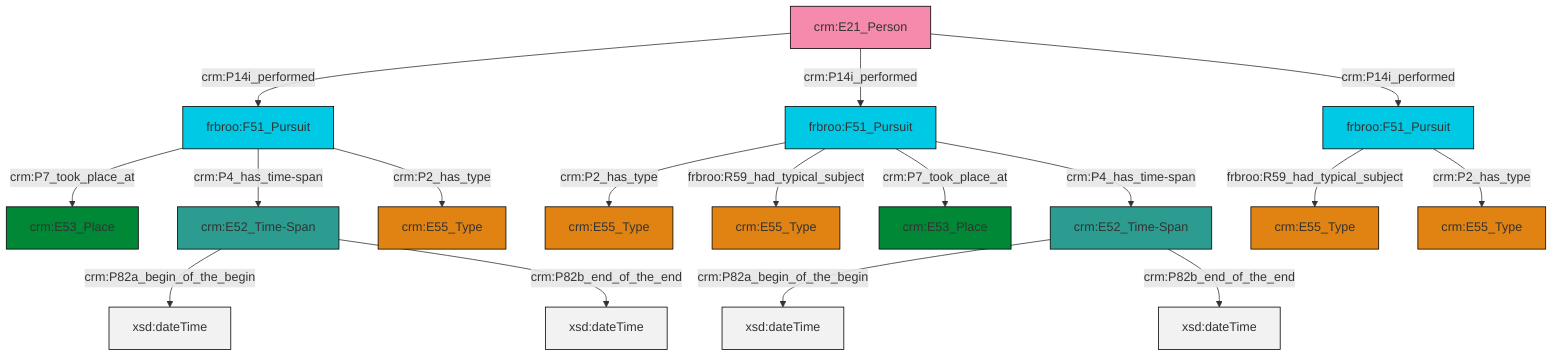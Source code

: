 graph TD
classDef Literal fill:#f2f2f2,stroke:#000000;
classDef CRM_Entity fill:#FFFFFF,stroke:#000000;
classDef Temporal_Entity fill:#00C9E6, stroke:#000000;
classDef Type fill:#E18312, stroke:#000000;
classDef Time-Span fill:#2C9C91, stroke:#000000;
classDef Appellation fill:#FFEB7F, stroke:#000000;
classDef Place fill:#008836, stroke:#000000;
classDef Persistent_Item fill:#B266B2, stroke:#000000;
classDef Conceptual_Object fill:#FFD700, stroke:#000000;
classDef Physical_Thing fill:#D2B48C, stroke:#000000;
classDef Actor fill:#f58aad, stroke:#000000;
classDef PC_Classes fill:#4ce600, stroke:#000000;
classDef Multi fill:#cccccc,stroke:#000000;

0["crm:E21_Person"]:::Actor -->|crm:P14i_performed| 1["frbroo:F51_Pursuit"]:::Temporal_Entity
5["frbroo:F51_Pursuit"]:::Temporal_Entity -->|frbroo:R59_had_typical_subject| 6["crm:E55_Type"]:::Type
7["crm:E52_Time-Span"]:::Time-Span -->|crm:P82a_begin_of_the_begin| 8[xsd:dateTime]:::Literal
9["frbroo:F51_Pursuit"]:::Temporal_Entity -->|crm:P2_has_type| 10["crm:E55_Type"]:::Type
12["crm:E52_Time-Span"]:::Time-Span -->|crm:P82a_begin_of_the_begin| 13[xsd:dateTime]:::Literal
1["frbroo:F51_Pursuit"]:::Temporal_Entity -->|crm:P7_took_place_at| 14["crm:E53_Place"]:::Place
7["crm:E52_Time-Span"]:::Time-Span -->|crm:P82b_end_of_the_end| 19[xsd:dateTime]:::Literal
9["frbroo:F51_Pursuit"]:::Temporal_Entity -->|frbroo:R59_had_typical_subject| 21["crm:E55_Type"]:::Type
1["frbroo:F51_Pursuit"]:::Temporal_Entity -->|crm:P4_has_time-span| 12["crm:E52_Time-Span"]:::Time-Span
9["frbroo:F51_Pursuit"]:::Temporal_Entity -->|crm:P7_took_place_at| 2["crm:E53_Place"]:::Place
0["crm:E21_Person"]:::Actor -->|crm:P14i_performed| 9["frbroo:F51_Pursuit"]:::Temporal_Entity
1["frbroo:F51_Pursuit"]:::Temporal_Entity -->|crm:P2_has_type| 17["crm:E55_Type"]:::Type
12["crm:E52_Time-Span"]:::Time-Span -->|crm:P82b_end_of_the_end| 29[xsd:dateTime]:::Literal
5["frbroo:F51_Pursuit"]:::Temporal_Entity -->|crm:P2_has_type| 26["crm:E55_Type"]:::Type
0["crm:E21_Person"]:::Actor -->|crm:P14i_performed| 5["frbroo:F51_Pursuit"]:::Temporal_Entity
9["frbroo:F51_Pursuit"]:::Temporal_Entity -->|crm:P4_has_time-span| 7["crm:E52_Time-Span"]:::Time-Span